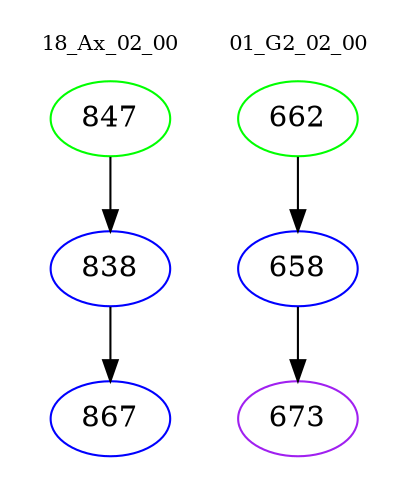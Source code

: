 digraph{
subgraph cluster_0 {
color = white
label = "18_Ax_02_00";
fontsize=10;
T0_847 [label="847", color="green"]
T0_847 -> T0_838 [color="black"]
T0_838 [label="838", color="blue"]
T0_838 -> T0_867 [color="black"]
T0_867 [label="867", color="blue"]
}
subgraph cluster_1 {
color = white
label = "01_G2_02_00";
fontsize=10;
T1_662 [label="662", color="green"]
T1_662 -> T1_658 [color="black"]
T1_658 [label="658", color="blue"]
T1_658 -> T1_673 [color="black"]
T1_673 [label="673", color="purple"]
}
}
